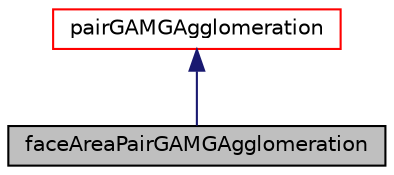 digraph "faceAreaPairGAMGAgglomeration"
{
  bgcolor="transparent";
  edge [fontname="Helvetica",fontsize="10",labelfontname="Helvetica",labelfontsize="10"];
  node [fontname="Helvetica",fontsize="10",shape=record];
  Node1 [label="faceAreaPairGAMGAgglomeration",height=0.2,width=0.4,color="black", fillcolor="grey75", style="filled", fontcolor="black"];
  Node2 -> Node1 [dir="back",color="midnightblue",fontsize="10",style="solid",fontname="Helvetica"];
  Node2 [label="pairGAMGAgglomeration",height=0.2,width=0.4,color="red",URL="$a01804.html",tooltip="Agglomerate using the pair algorithm. "];
}
